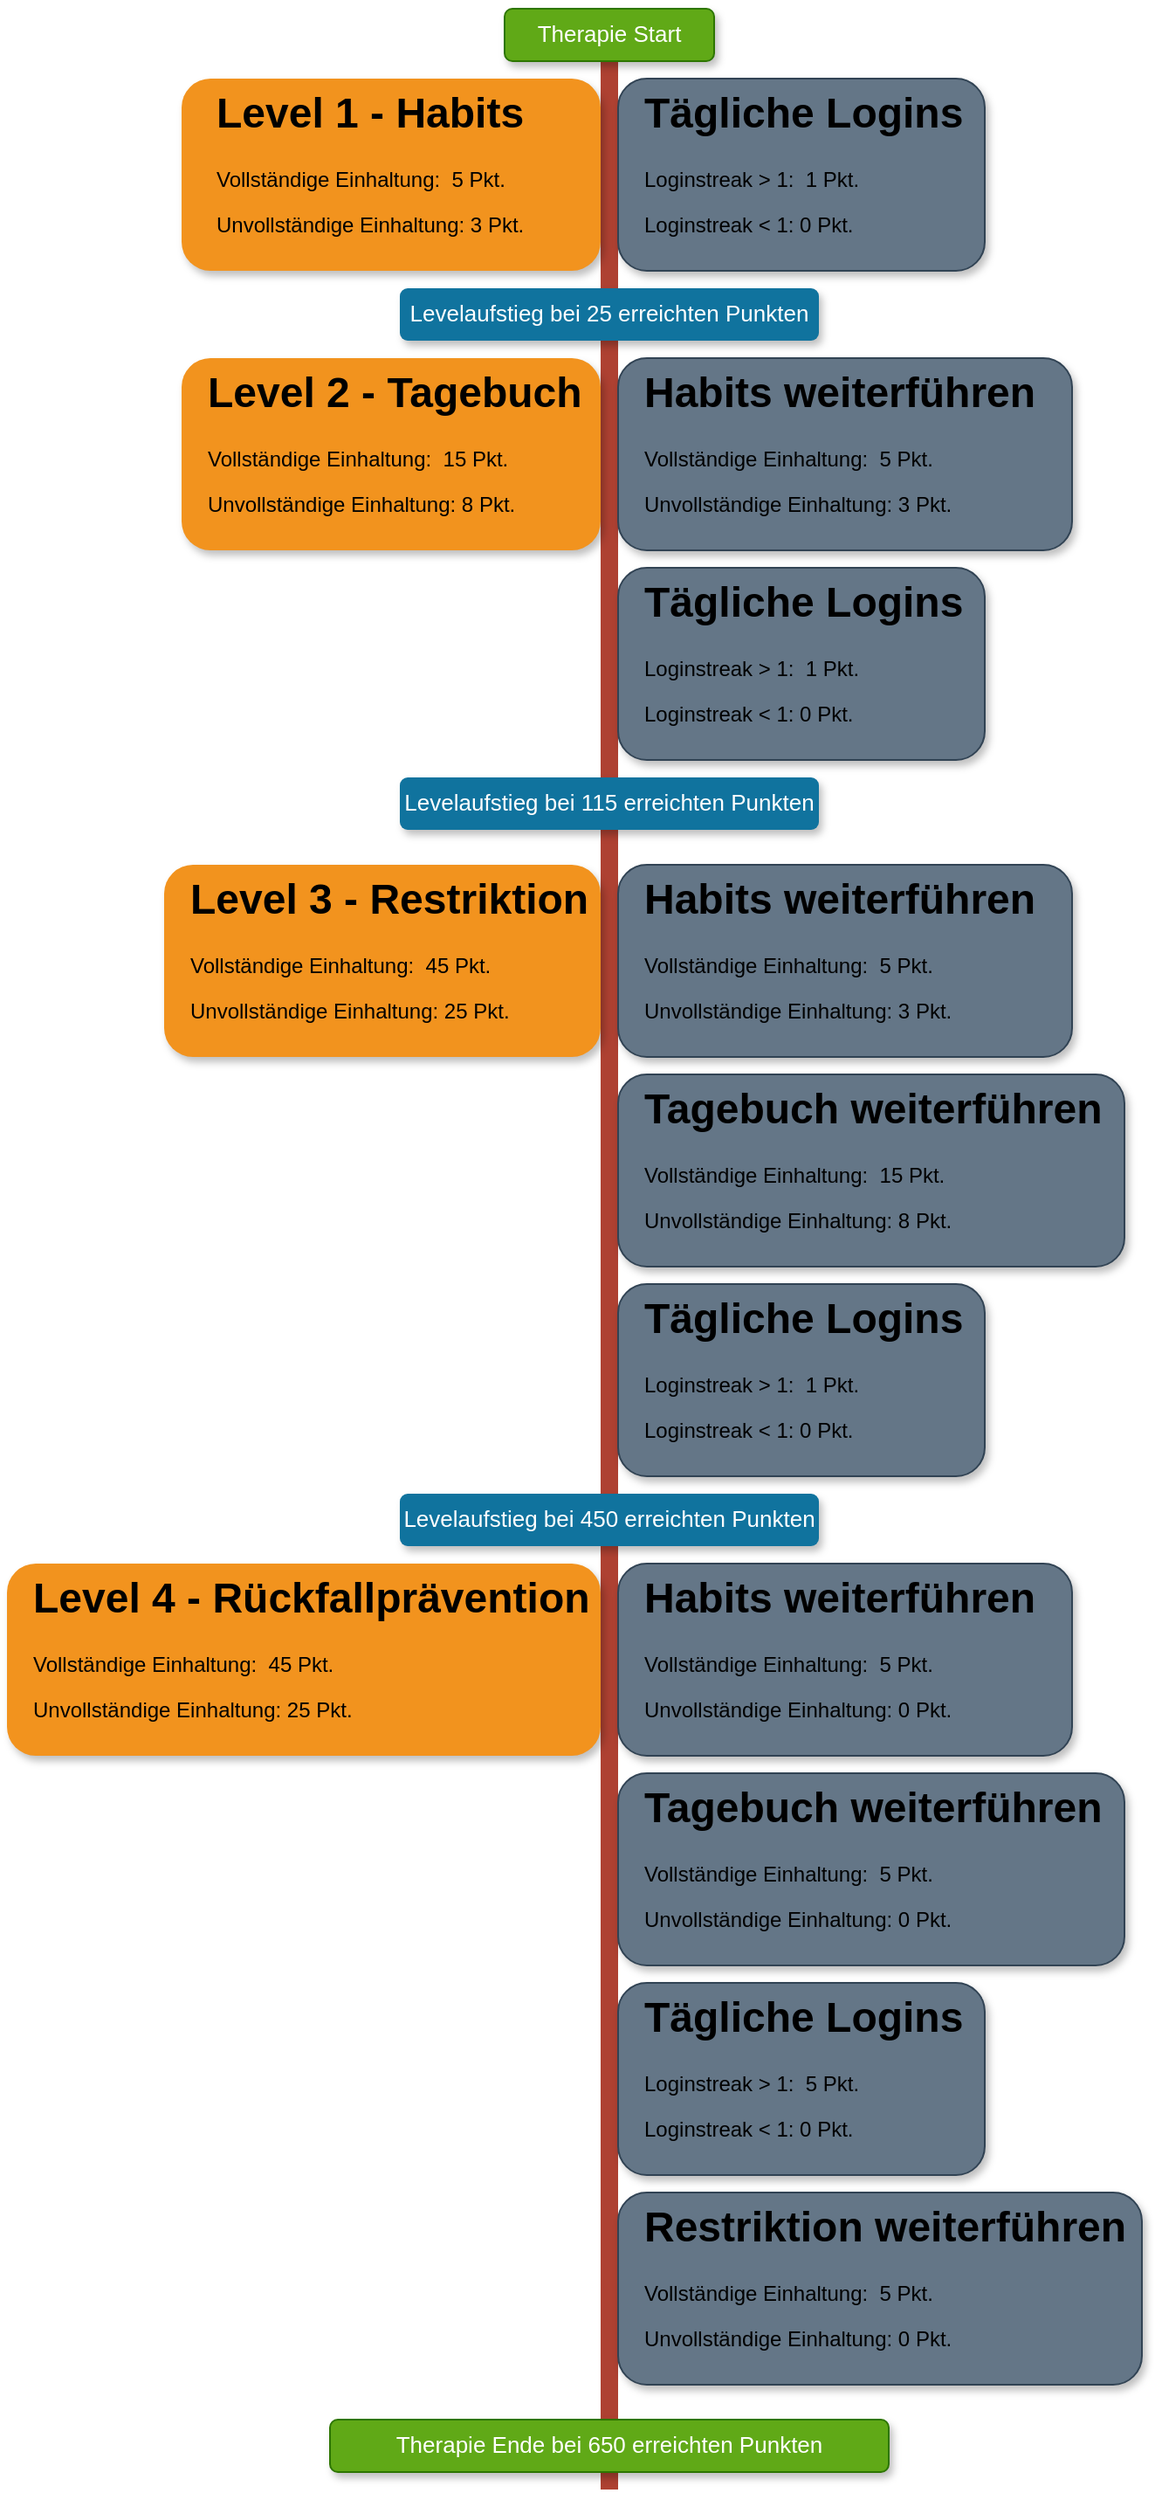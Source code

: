 <mxfile version="21.3.8" type="github">
  <diagram name="Page-1" id="fbcf5db9-b524-4cd4-e4f3-379dc89c3999">
    <mxGraphModel dx="1990" dy="1094" grid="1" gridSize="10" guides="1" tooltips="1" connect="1" arrows="1" fold="1" page="1" pageScale="1" pageWidth="850" pageHeight="1100" background="none" math="0" shadow="0">
      <root>
        <mxCell id="0" />
        <mxCell id="1" parent="0" />
        <mxCell id="2a0f93b5c73ef8e7-1" value="" style="line;strokeWidth=10;direction=south;html=1;fillColor=none;fontSize=13;fontColor=#000000;align=center;strokeColor=#AE4132;" parent="1" vertex="1">
          <mxGeometry x="360" y="50" width="10" height="1390" as="geometry" />
        </mxCell>
        <mxCell id="2a0f93b5c73ef8e7-2" value="" style="rounded=1;whiteSpace=wrap;html=1;strokeColor=none;strokeWidth=1;fillColor=#F2931E;fontSize=13;fontColor=#FFFFFF;align=center;gradientColor=none;gradientDirection=east;verticalAlign=top;shadow=1;" parent="1" vertex="1">
          <mxGeometry x="120" y="60" width="240" height="110" as="geometry" />
        </mxCell>
        <mxCell id="2a0f93b5c73ef8e7-8" value="Levelaufstieg bei 25 erreichten Punkten" style="rounded=1;whiteSpace=wrap;html=1;strokeColor=none;strokeWidth=1;fillColor=#10739E;fontSize=13;fontColor=#FFFFFF;align=center;gradientColor=none;gradientDirection=east;verticalAlign=top;shadow=1;" parent="1" vertex="1">
          <mxGeometry x="245" y="180" width="240" height="30" as="geometry" />
        </mxCell>
        <mxCell id="3K1gR1fu3CzCHkdOwu1r-1" value="&lt;h1&gt;Level 1 - Habits&lt;/h1&gt;&lt;p&gt;Vollständige Einhaltung:&amp;nbsp; 5 Pkt.&lt;/p&gt;&lt;p&gt;Unvollständige Einhaltung: 3 Pkt.&lt;/p&gt;" style="text;html=1;strokeColor=none;fillColor=none;spacing=5;spacingTop=-20;whiteSpace=wrap;overflow=hidden;rounded=0;" vertex="1" parent="1">
          <mxGeometry x="135" y="60" width="200" height="110" as="geometry" />
        </mxCell>
        <mxCell id="3K1gR1fu3CzCHkdOwu1r-2" value="" style="rounded=1;whiteSpace=wrap;html=1;strokeColor=none;strokeWidth=1;fillColor=#F2931E;fontSize=13;fontColor=#FFFFFF;align=center;gradientColor=none;gradientDirection=east;verticalAlign=top;shadow=1;" vertex="1" parent="1">
          <mxGeometry x="120" y="220" width="240" height="110" as="geometry" />
        </mxCell>
        <mxCell id="3K1gR1fu3CzCHkdOwu1r-3" value="&lt;h1&gt;Level 2 - Tagebuch&lt;/h1&gt;&lt;p&gt;Vollständige Einhaltung:&amp;nbsp; 15 Pkt.&lt;/p&gt;&lt;p&gt;Unvollständige Einhaltung: 8 Pkt.&lt;/p&gt;" style="text;html=1;strokeColor=none;fillColor=none;spacing=5;spacingTop=-20;whiteSpace=wrap;overflow=hidden;rounded=0;" vertex="1" parent="1">
          <mxGeometry x="130" y="220" width="230" height="110" as="geometry" />
        </mxCell>
        <mxCell id="3K1gR1fu3CzCHkdOwu1r-4" value="" style="rounded=1;whiteSpace=wrap;html=1;strokeColor=#314354;strokeWidth=1;fillColor=#647687;fontSize=13;fontColor=#ffffff;align=center;gradientDirection=east;verticalAlign=top;shadow=1;" vertex="1" parent="1">
          <mxGeometry x="370" y="220" width="260" height="110" as="geometry" />
        </mxCell>
        <mxCell id="3K1gR1fu3CzCHkdOwu1r-5" value="&lt;h1&gt;Habits weiterführen&lt;/h1&gt;&lt;p&gt;Vollständige Einhaltung:&amp;nbsp; 5 Pkt.&lt;/p&gt;&lt;p&gt;Unvollständige Einhaltung: 3 Pkt.&lt;/p&gt;" style="text;html=1;strokeColor=none;fillColor=none;spacing=5;spacingTop=-20;whiteSpace=wrap;overflow=hidden;rounded=0;" vertex="1" parent="1">
          <mxGeometry x="380" y="220" width="240" height="110" as="geometry" />
        </mxCell>
        <mxCell id="3K1gR1fu3CzCHkdOwu1r-6" value="Levelaufstieg bei 115 erreichten Punkten" style="rounded=1;whiteSpace=wrap;html=1;strokeColor=none;strokeWidth=1;fillColor=#10739E;fontSize=13;fontColor=#FFFFFF;align=center;gradientColor=none;gradientDirection=east;verticalAlign=top;shadow=1;" vertex="1" parent="1">
          <mxGeometry x="245" y="460" width="240" height="30" as="geometry" />
        </mxCell>
        <mxCell id="3K1gR1fu3CzCHkdOwu1r-7" value="" style="rounded=1;whiteSpace=wrap;html=1;strokeColor=#314354;strokeWidth=1;fillColor=#647687;fontSize=13;fontColor=#ffffff;align=center;gradientDirection=east;verticalAlign=top;shadow=1;" vertex="1" parent="1">
          <mxGeometry x="370" y="60" width="210" height="110" as="geometry" />
        </mxCell>
        <mxCell id="3K1gR1fu3CzCHkdOwu1r-8" value="&lt;h1&gt;Tägliche Logins&lt;/h1&gt;&lt;p&gt;Loginstreak &amp;gt; 1:&amp;nbsp; 1 Pkt.&amp;nbsp;&lt;/p&gt;&lt;p&gt;Loginstreak &amp;lt; 1: 0 Pkt.&lt;/p&gt;" style="text;html=1;strokeColor=none;fillColor=none;spacing=5;spacingTop=-20;whiteSpace=wrap;overflow=hidden;rounded=0;" vertex="1" parent="1">
          <mxGeometry x="380" y="60" width="200" height="110" as="geometry" />
        </mxCell>
        <mxCell id="3K1gR1fu3CzCHkdOwu1r-10" value="" style="rounded=1;whiteSpace=wrap;html=1;strokeColor=#314354;strokeWidth=1;fillColor=#647687;fontSize=13;fontColor=#ffffff;align=center;gradientDirection=east;verticalAlign=top;shadow=1;" vertex="1" parent="1">
          <mxGeometry x="370" y="340" width="210" height="110" as="geometry" />
        </mxCell>
        <mxCell id="3K1gR1fu3CzCHkdOwu1r-11" value="&lt;h1&gt;Tägliche Logins&lt;/h1&gt;&lt;p&gt;Loginstreak &amp;gt; 1:&amp;nbsp; 1 Pkt.&amp;nbsp;&lt;/p&gt;&lt;p&gt;Loginstreak &amp;lt; 1: 0 Pkt.&lt;/p&gt;" style="text;html=1;strokeColor=none;fillColor=none;spacing=5;spacingTop=-20;whiteSpace=wrap;overflow=hidden;rounded=0;" vertex="1" parent="1">
          <mxGeometry x="380" y="340" width="200" height="110" as="geometry" />
        </mxCell>
        <mxCell id="3K1gR1fu3CzCHkdOwu1r-12" value="" style="rounded=1;whiteSpace=wrap;html=1;strokeColor=none;strokeWidth=1;fillColor=#F2931E;fontSize=13;fontColor=#FFFFFF;align=center;gradientColor=none;gradientDirection=east;verticalAlign=top;shadow=1;" vertex="1" parent="1">
          <mxGeometry x="110" y="510" width="250" height="110" as="geometry" />
        </mxCell>
        <mxCell id="3K1gR1fu3CzCHkdOwu1r-13" value="&lt;h1&gt;Level 3 - Restriktion&lt;/h1&gt;&lt;p&gt;Vollständige Einhaltung:&amp;nbsp; 45 Pkt.&lt;/p&gt;&lt;p&gt;Unvollständige Einhaltung: 25 Pkt.&lt;/p&gt;" style="text;html=1;strokeColor=none;fillColor=none;spacing=5;spacingTop=-20;whiteSpace=wrap;overflow=hidden;rounded=0;" vertex="1" parent="1">
          <mxGeometry x="120" y="510" width="240" height="110" as="geometry" />
        </mxCell>
        <mxCell id="3K1gR1fu3CzCHkdOwu1r-14" value="" style="rounded=1;whiteSpace=wrap;html=1;strokeColor=#314354;strokeWidth=1;fillColor=#647687;fontSize=13;fontColor=#ffffff;align=center;gradientDirection=east;verticalAlign=top;shadow=1;" vertex="1" parent="1">
          <mxGeometry x="370" y="510" width="260" height="110" as="geometry" />
        </mxCell>
        <mxCell id="3K1gR1fu3CzCHkdOwu1r-15" value="&lt;h1&gt;Habits weiterführen&lt;/h1&gt;&lt;p&gt;Vollständige Einhaltung:&amp;nbsp; 5 Pkt.&lt;/p&gt;&lt;p&gt;Unvollständige Einhaltung: 3 Pkt.&lt;/p&gt;" style="text;html=1;strokeColor=none;fillColor=none;spacing=5;spacingTop=-20;whiteSpace=wrap;overflow=hidden;rounded=0;" vertex="1" parent="1">
          <mxGeometry x="380" y="510" width="240" height="110" as="geometry" />
        </mxCell>
        <mxCell id="3K1gR1fu3CzCHkdOwu1r-16" value="" style="rounded=1;whiteSpace=wrap;html=1;strokeColor=#314354;strokeWidth=1;fillColor=#647687;fontSize=13;fontColor=#ffffff;align=center;gradientDirection=east;verticalAlign=top;shadow=1;" vertex="1" parent="1">
          <mxGeometry x="370" y="750" width="210" height="110" as="geometry" />
        </mxCell>
        <mxCell id="3K1gR1fu3CzCHkdOwu1r-17" value="&lt;h1&gt;Tägliche Logins&lt;/h1&gt;&lt;p&gt;Loginstreak &amp;gt; 1:&amp;nbsp; 1 Pkt.&amp;nbsp;&lt;/p&gt;&lt;p&gt;Loginstreak &amp;lt; 1: 0 Pkt.&lt;/p&gt;" style="text;html=1;strokeColor=none;fillColor=none;spacing=5;spacingTop=-20;whiteSpace=wrap;overflow=hidden;rounded=0;" vertex="1" parent="1">
          <mxGeometry x="380" y="750" width="200" height="110" as="geometry" />
        </mxCell>
        <mxCell id="3K1gR1fu3CzCHkdOwu1r-20" value="" style="rounded=1;whiteSpace=wrap;html=1;strokeColor=#314354;strokeWidth=1;fillColor=#647687;fontSize=13;fontColor=#ffffff;align=center;gradientDirection=east;verticalAlign=top;shadow=1;" vertex="1" parent="1">
          <mxGeometry x="370" y="630" width="290" height="110" as="geometry" />
        </mxCell>
        <mxCell id="3K1gR1fu3CzCHkdOwu1r-21" value="&lt;h1&gt;Tagebuch weiterführen&lt;/h1&gt;&lt;p&gt;Vollständige Einhaltung:&amp;nbsp; 15 Pkt.&lt;/p&gt;&lt;p&gt;Unvollständige Einhaltung: 8 Pkt.&lt;/p&gt;" style="text;html=1;strokeColor=none;fillColor=none;spacing=5;spacingTop=-20;whiteSpace=wrap;overflow=hidden;rounded=0;" vertex="1" parent="1">
          <mxGeometry x="380" y="630" width="280" height="110" as="geometry" />
        </mxCell>
        <mxCell id="3K1gR1fu3CzCHkdOwu1r-22" value="Levelaufstieg bei 450 erreichten Punkten" style="rounded=1;whiteSpace=wrap;html=1;strokeColor=none;strokeWidth=1;fillColor=#10739E;fontSize=13;fontColor=#FFFFFF;align=center;gradientColor=none;gradientDirection=east;verticalAlign=top;shadow=1;" vertex="1" parent="1">
          <mxGeometry x="245" y="870" width="240" height="30" as="geometry" />
        </mxCell>
        <mxCell id="3K1gR1fu3CzCHkdOwu1r-23" value="" style="rounded=1;whiteSpace=wrap;html=1;strokeColor=#314354;strokeWidth=1;fillColor=#647687;fontSize=13;fontColor=#ffffff;align=center;gradientDirection=east;verticalAlign=top;shadow=1;" vertex="1" parent="1">
          <mxGeometry x="370" y="1270" width="300" height="110" as="geometry" />
        </mxCell>
        <mxCell id="3K1gR1fu3CzCHkdOwu1r-24" value="&lt;h1&gt;Restriktion weiterführen&lt;/h1&gt;&lt;p&gt;Vollständige Einhaltung:&amp;nbsp; 5 Pkt.&lt;/p&gt;&lt;p&gt;Unvollständige Einhaltung: 0 Pkt.&lt;/p&gt;" style="text;html=1;strokeColor=none;fillColor=none;spacing=5;spacingTop=-20;whiteSpace=wrap;overflow=hidden;rounded=0;" vertex="1" parent="1">
          <mxGeometry x="380" y="1270" width="290" height="110" as="geometry" />
        </mxCell>
        <mxCell id="3K1gR1fu3CzCHkdOwu1r-25" value="" style="rounded=1;whiteSpace=wrap;html=1;strokeColor=#314354;strokeWidth=1;fillColor=#647687;fontSize=13;fontColor=#ffffff;align=center;gradientDirection=east;verticalAlign=top;shadow=1;" vertex="1" parent="1">
          <mxGeometry x="370" y="910" width="260" height="110" as="geometry" />
        </mxCell>
        <mxCell id="3K1gR1fu3CzCHkdOwu1r-26" value="&lt;h1&gt;Habits weiterführen&lt;/h1&gt;&lt;p&gt;Vollständige Einhaltung:&amp;nbsp; 5 Pkt.&lt;/p&gt;&lt;p&gt;Unvollständige Einhaltung: 0 Pkt.&lt;/p&gt;" style="text;html=1;strokeColor=none;fillColor=none;spacing=5;spacingTop=-20;whiteSpace=wrap;overflow=hidden;rounded=0;" vertex="1" parent="1">
          <mxGeometry x="380" y="910" width="240" height="110" as="geometry" />
        </mxCell>
        <mxCell id="3K1gR1fu3CzCHkdOwu1r-27" value="" style="rounded=1;whiteSpace=wrap;html=1;strokeColor=#314354;strokeWidth=1;fillColor=#647687;fontSize=13;fontColor=#ffffff;align=center;gradientDirection=east;verticalAlign=top;shadow=1;" vertex="1" parent="1">
          <mxGeometry x="370" y="1150" width="210" height="110" as="geometry" />
        </mxCell>
        <mxCell id="3K1gR1fu3CzCHkdOwu1r-28" value="&lt;h1&gt;Tägliche Logins&lt;/h1&gt;&lt;p&gt;Loginstreak &amp;gt; 1:&amp;nbsp; 5 Pkt.&amp;nbsp;&lt;/p&gt;&lt;p&gt;Loginstreak &amp;lt; 1: 0 Pkt.&lt;/p&gt;" style="text;html=1;strokeColor=none;fillColor=none;spacing=5;spacingTop=-20;whiteSpace=wrap;overflow=hidden;rounded=0;" vertex="1" parent="1">
          <mxGeometry x="380" y="1150" width="200" height="110" as="geometry" />
        </mxCell>
        <mxCell id="3K1gR1fu3CzCHkdOwu1r-29" value="" style="rounded=1;whiteSpace=wrap;html=1;strokeColor=#314354;strokeWidth=1;fillColor=#647687;fontSize=13;fontColor=#ffffff;align=center;gradientDirection=east;verticalAlign=top;shadow=1;" vertex="1" parent="1">
          <mxGeometry x="370" y="1030" width="290" height="110" as="geometry" />
        </mxCell>
        <mxCell id="3K1gR1fu3CzCHkdOwu1r-30" value="&lt;h1&gt;Tagebuch weiterführen&lt;/h1&gt;&lt;p&gt;Vollständige Einhaltung:&amp;nbsp; 5 Pkt.&lt;/p&gt;&lt;p&gt;Unvollständige Einhaltung: 0 Pkt.&lt;/p&gt;" style="text;html=1;strokeColor=none;fillColor=none;spacing=5;spacingTop=-20;whiteSpace=wrap;overflow=hidden;rounded=0;" vertex="1" parent="1">
          <mxGeometry x="380" y="1030" width="280" height="110" as="geometry" />
        </mxCell>
        <mxCell id="3K1gR1fu3CzCHkdOwu1r-31" value="Therapie Ende bei 650 erreichten Punkten&lt;br&gt;&amp;nbsp;" style="rounded=1;whiteSpace=wrap;html=1;strokeColor=#2D7600;strokeWidth=1;fillColor=#60a917;fontSize=13;align=center;gradientDirection=east;verticalAlign=top;shadow=1;fontColor=#ffffff;" vertex="1" parent="1">
          <mxGeometry x="205" y="1400" width="320" height="30" as="geometry" />
        </mxCell>
        <mxCell id="3K1gR1fu3CzCHkdOwu1r-32" value="Therapie Start" style="rounded=1;whiteSpace=wrap;html=1;strokeColor=#2D7600;strokeWidth=1;fillColor=#60a917;fontSize=13;align=center;gradientDirection=east;verticalAlign=top;shadow=1;fontColor=#ffffff;" vertex="1" parent="1">
          <mxGeometry x="305" y="20" width="120" height="30" as="geometry" />
        </mxCell>
        <mxCell id="3K1gR1fu3CzCHkdOwu1r-35" value="" style="rounded=1;whiteSpace=wrap;html=1;strokeColor=none;strokeWidth=1;fillColor=#F2931E;fontSize=13;fontColor=#FFFFFF;align=center;gradientColor=none;gradientDirection=east;verticalAlign=top;shadow=1;" vertex="1" parent="1">
          <mxGeometry x="20" y="910" width="340" height="110" as="geometry" />
        </mxCell>
        <mxCell id="3K1gR1fu3CzCHkdOwu1r-36" value="&lt;h1&gt;Level 4 - Rückfallprävention&lt;/h1&gt;&lt;p&gt;Vollständige Einhaltung:&amp;nbsp; 45 Pkt.&lt;/p&gt;&lt;p&gt;Unvollständige Einhaltung: 25 Pkt.&lt;/p&gt;" style="text;html=1;strokeColor=none;fillColor=none;spacing=5;spacingTop=-20;whiteSpace=wrap;overflow=hidden;rounded=0;" vertex="1" parent="1">
          <mxGeometry x="30" y="910" width="330" height="110" as="geometry" />
        </mxCell>
      </root>
    </mxGraphModel>
  </diagram>
</mxfile>
